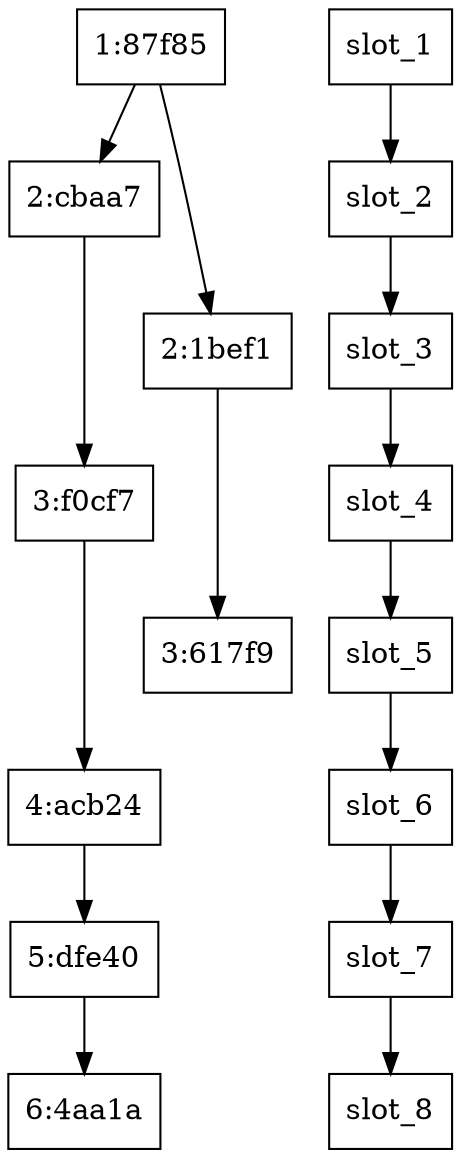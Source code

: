 digraph {
    node [shape=record];
    //    rankdir="LR";
newrank=true;
    n1_3_f0cf7 [label = "3:f0cf7"]
    {rank=same; n1_3_f0cf7; slot_4;}
    n1_3_617f9 [label = "3:617f9"]
    {rank=same; n1_3_617f9; slot_5;}
    n1_4_acb24 [label = "4:acb24"]
    {rank=same; n1_4_acb24; slot_6;}
    n1_5_dfe40 [label = "5:dfe40"]
    {rank=same; n1_5_dfe40; slot_7;}
    n1_6_4aa1a [label = "6:4aa1a"]
    {rank=same; n1_6_4aa1a; slot_8;}
    n1_1_87f85 [label = "1:87f85"]
    {rank=same; n1_1_87f85; slot_1;}
    n1_2_cbaa7 [label = "2:cbaa7"]
    {rank=same; n1_2_cbaa7; slot_2;}
    n1_2_1bef1 [label = "2:1bef1"]
    {rank=same; n1_2_1bef1; slot_3;}
    slot_1 -> slot_2;
    slot_2 -> slot_3;
    slot_3 -> slot_4;
    slot_4 -> slot_5;
    slot_5 -> slot_6;
    slot_6 -> slot_7;
    slot_7 -> slot_8;
    n1_1_87f85 -> n1_2_cbaa7;
    n1_2_cbaa7 -> n1_3_f0cf7;
    n1_3_f0cf7 -> n1_4_acb24;
    n1_4_acb24 -> n1_5_dfe40;
    n1_5_dfe40 -> n1_6_4aa1a;
    n1_1_87f85 -> n1_2_1bef1;
    n1_2_1bef1 -> n1_3_617f9;
}